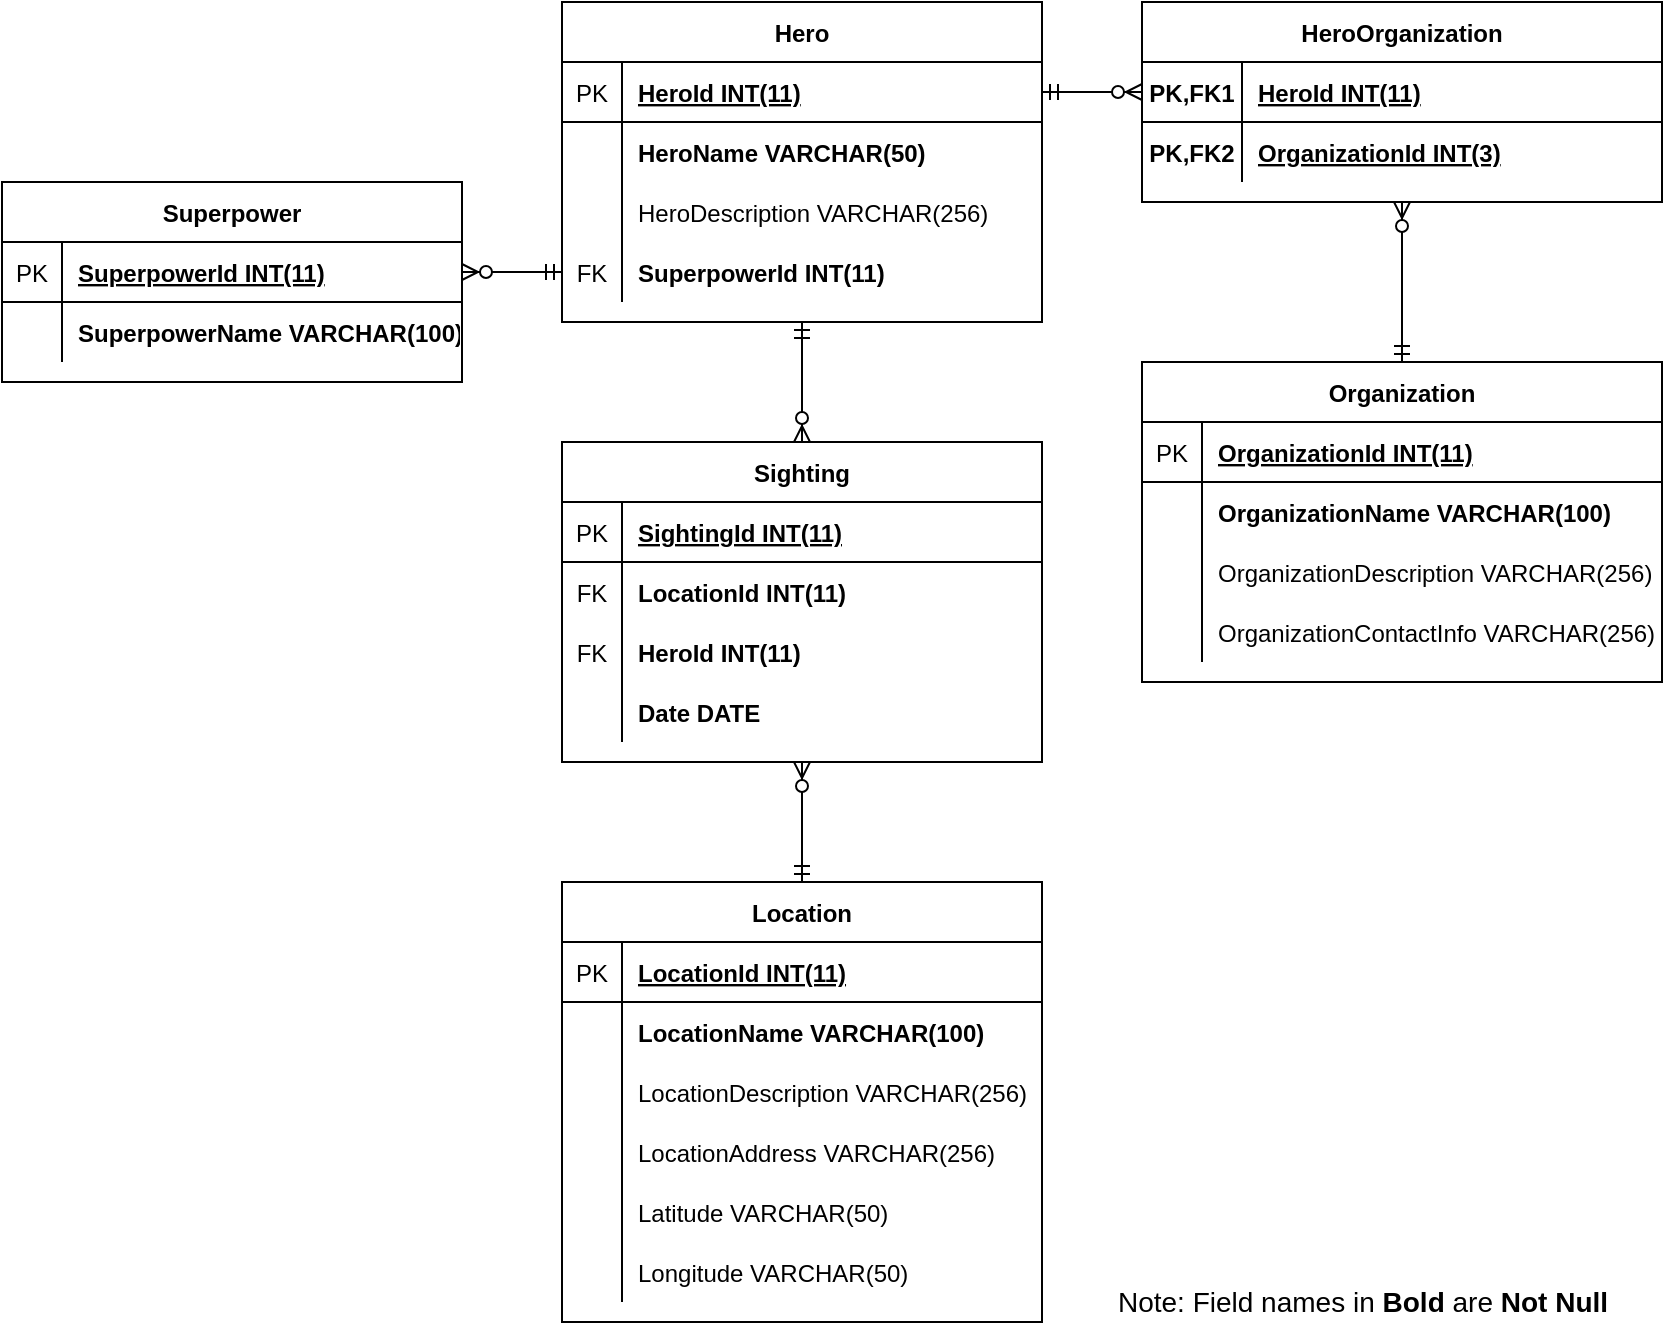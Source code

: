 <mxfile version="14.7.7" type="device"><diagram id="R2lEEEUBdFMjLlhIrx00" name="Page-1"><mxGraphModel dx="895" dy="1113" grid="1" gridSize="10" guides="1" tooltips="1" connect="1" arrows="1" fold="1" page="1" pageScale="1" pageWidth="850" pageHeight="1100" math="0" shadow="0" extFonts="Permanent Marker^https://fonts.googleapis.com/css?family=Permanent+Marker"><root><mxCell id="0"/><mxCell id="1" parent="0"/><mxCell id="C-vyLk0tnHw3VtMMgP7b-23" value="Superpower" style="shape=table;startSize=30;container=1;collapsible=1;childLayout=tableLayout;fixedRows=1;rowLines=0;fontStyle=1;align=center;resizeLast=1;" parent="1" vertex="1"><mxGeometry x="10" y="130" width="230" height="100" as="geometry"/></mxCell><mxCell id="C-vyLk0tnHw3VtMMgP7b-24" value="" style="shape=partialRectangle;collapsible=0;dropTarget=0;pointerEvents=0;fillColor=none;points=[[0,0.5],[1,0.5]];portConstraint=eastwest;top=0;left=0;right=0;bottom=1;" parent="C-vyLk0tnHw3VtMMgP7b-23" vertex="1"><mxGeometry y="30" width="230" height="30" as="geometry"/></mxCell><mxCell id="C-vyLk0tnHw3VtMMgP7b-25" value="PK" style="shape=partialRectangle;overflow=hidden;connectable=0;fillColor=none;top=0;left=0;bottom=0;right=0;fontStyle=0;" parent="C-vyLk0tnHw3VtMMgP7b-24" vertex="1"><mxGeometry width="30" height="30" as="geometry"/></mxCell><mxCell id="C-vyLk0tnHw3VtMMgP7b-26" value="SuperpowerId INT(11)" style="shape=partialRectangle;overflow=hidden;connectable=0;fillColor=none;top=0;left=0;bottom=0;right=0;align=left;spacingLeft=6;fontStyle=5;" parent="C-vyLk0tnHw3VtMMgP7b-24" vertex="1"><mxGeometry x="30" width="200" height="30" as="geometry"/></mxCell><mxCell id="C-vyLk0tnHw3VtMMgP7b-27" value="" style="shape=partialRectangle;collapsible=0;dropTarget=0;pointerEvents=0;fillColor=none;points=[[0,0.5],[1,0.5]];portConstraint=eastwest;top=0;left=0;right=0;bottom=0;" parent="C-vyLk0tnHw3VtMMgP7b-23" vertex="1"><mxGeometry y="60" width="230" height="30" as="geometry"/></mxCell><mxCell id="C-vyLk0tnHw3VtMMgP7b-28" value="" style="shape=partialRectangle;overflow=hidden;connectable=0;fillColor=none;top=0;left=0;bottom=0;right=0;" parent="C-vyLk0tnHw3VtMMgP7b-27" vertex="1"><mxGeometry width="30" height="30" as="geometry"/></mxCell><mxCell id="C-vyLk0tnHw3VtMMgP7b-29" value="SuperpowerName VARCHAR(100)" style="shape=partialRectangle;overflow=hidden;connectable=0;fillColor=none;top=0;left=0;bottom=0;right=0;align=left;spacingLeft=6;fontStyle=1" parent="C-vyLk0tnHw3VtMMgP7b-27" vertex="1"><mxGeometry x="30" width="200" height="30" as="geometry"/></mxCell><mxCell id="I8OYsC1YC5K97LVi_wlR-21" value="Hero" style="shape=table;startSize=30;container=1;collapsible=1;childLayout=tableLayout;fixedRows=1;rowLines=0;fontStyle=1;align=center;resizeLast=1;" parent="1" vertex="1"><mxGeometry x="290" y="40" width="240" height="160" as="geometry"/></mxCell><mxCell id="I8OYsC1YC5K97LVi_wlR-22" value="" style="shape=partialRectangle;collapsible=0;dropTarget=0;pointerEvents=0;fillColor=none;points=[[0,0.5],[1,0.5]];portConstraint=eastwest;top=0;left=0;right=0;bottom=1;" parent="I8OYsC1YC5K97LVi_wlR-21" vertex="1"><mxGeometry y="30" width="240" height="30" as="geometry"/></mxCell><mxCell id="I8OYsC1YC5K97LVi_wlR-23" value="PK" style="shape=partialRectangle;overflow=hidden;connectable=0;fillColor=none;top=0;left=0;bottom=0;right=0;fontStyle=0;" parent="I8OYsC1YC5K97LVi_wlR-22" vertex="1"><mxGeometry width="30" height="30" as="geometry"/></mxCell><mxCell id="I8OYsC1YC5K97LVi_wlR-24" value="HeroId INT(11)" style="shape=partialRectangle;overflow=hidden;connectable=0;fillColor=none;top=0;left=0;bottom=0;right=0;align=left;spacingLeft=6;fontStyle=5;" parent="I8OYsC1YC5K97LVi_wlR-22" vertex="1"><mxGeometry x="30" width="210" height="30" as="geometry"/></mxCell><mxCell id="I8OYsC1YC5K97LVi_wlR-25" value="" style="shape=partialRectangle;collapsible=0;dropTarget=0;pointerEvents=0;fillColor=none;points=[[0,0.5],[1,0.5]];portConstraint=eastwest;top=0;left=0;right=0;bottom=0;" parent="I8OYsC1YC5K97LVi_wlR-21" vertex="1"><mxGeometry y="60" width="240" height="30" as="geometry"/></mxCell><mxCell id="I8OYsC1YC5K97LVi_wlR-26" value="" style="shape=partialRectangle;overflow=hidden;connectable=0;fillColor=none;top=0;left=0;bottom=0;right=0;" parent="I8OYsC1YC5K97LVi_wlR-25" vertex="1"><mxGeometry width="30" height="30" as="geometry"/></mxCell><mxCell id="I8OYsC1YC5K97LVi_wlR-27" value="HeroName VARCHAR(50)" style="shape=partialRectangle;overflow=hidden;connectable=0;fillColor=none;top=0;left=0;bottom=0;right=0;align=left;spacingLeft=6;fontStyle=1" parent="I8OYsC1YC5K97LVi_wlR-25" vertex="1"><mxGeometry x="30" width="210" height="30" as="geometry"/></mxCell><mxCell id="I8OYsC1YC5K97LVi_wlR-31" value="" style="shape=partialRectangle;collapsible=0;dropTarget=0;pointerEvents=0;fillColor=none;points=[[0,0.5],[1,0.5]];portConstraint=eastwest;top=0;left=0;right=0;bottom=0;" parent="I8OYsC1YC5K97LVi_wlR-21" vertex="1"><mxGeometry y="90" width="240" height="30" as="geometry"/></mxCell><mxCell id="I8OYsC1YC5K97LVi_wlR-32" value="" style="shape=partialRectangle;overflow=hidden;connectable=0;fillColor=none;top=0;left=0;bottom=0;right=0;" parent="I8OYsC1YC5K97LVi_wlR-31" vertex="1"><mxGeometry width="30" height="30" as="geometry"/></mxCell><mxCell id="I8OYsC1YC5K97LVi_wlR-33" value="HeroDescription VARCHAR(256)" style="shape=partialRectangle;overflow=hidden;connectable=0;fillColor=none;top=0;left=0;bottom=0;right=0;align=left;spacingLeft=6;fontStyle=0" parent="I8OYsC1YC5K97LVi_wlR-31" vertex="1"><mxGeometry x="30" width="210" height="30" as="geometry"/></mxCell><mxCell id="1cNHZha5eZ05nZs5P5rw-54" value="" style="shape=partialRectangle;collapsible=0;dropTarget=0;pointerEvents=0;fillColor=none;points=[[0,0.5],[1,0.5]];portConstraint=eastwest;top=0;left=0;right=0;bottom=0;" vertex="1" parent="I8OYsC1YC5K97LVi_wlR-21"><mxGeometry y="120" width="240" height="30" as="geometry"/></mxCell><mxCell id="1cNHZha5eZ05nZs5P5rw-55" value="FK" style="shape=partialRectangle;overflow=hidden;connectable=0;fillColor=none;top=0;left=0;bottom=0;right=0;" vertex="1" parent="1cNHZha5eZ05nZs5P5rw-54"><mxGeometry width="30" height="30" as="geometry"/></mxCell><mxCell id="1cNHZha5eZ05nZs5P5rw-56" value="SuperpowerId INT(11)" style="shape=partialRectangle;overflow=hidden;connectable=0;fillColor=none;top=0;left=0;bottom=0;right=0;align=left;spacingLeft=6;fontStyle=1" vertex="1" parent="1cNHZha5eZ05nZs5P5rw-54"><mxGeometry x="30" width="210" height="30" as="geometry"/></mxCell><mxCell id="I8OYsC1YC5K97LVi_wlR-56" value="Location" style="shape=table;startSize=30;container=1;collapsible=1;childLayout=tableLayout;fixedRows=1;rowLines=0;fontStyle=1;align=center;resizeLast=1;" parent="1" vertex="1"><mxGeometry x="290" y="480" width="240" height="220" as="geometry"/></mxCell><mxCell id="I8OYsC1YC5K97LVi_wlR-57" value="" style="shape=partialRectangle;collapsible=0;dropTarget=0;pointerEvents=0;fillColor=none;points=[[0,0.5],[1,0.5]];portConstraint=eastwest;top=0;left=0;right=0;bottom=1;" parent="I8OYsC1YC5K97LVi_wlR-56" vertex="1"><mxGeometry y="30" width="240" height="30" as="geometry"/></mxCell><mxCell id="I8OYsC1YC5K97LVi_wlR-58" value="PK" style="shape=partialRectangle;overflow=hidden;connectable=0;fillColor=none;top=0;left=0;bottom=0;right=0;fontStyle=0;" parent="I8OYsC1YC5K97LVi_wlR-57" vertex="1"><mxGeometry width="30" height="30" as="geometry"/></mxCell><mxCell id="I8OYsC1YC5K97LVi_wlR-59" value="LocationId INT(11)" style="shape=partialRectangle;overflow=hidden;connectable=0;fillColor=none;top=0;left=0;bottom=0;right=0;align=left;spacingLeft=6;fontStyle=5;" parent="I8OYsC1YC5K97LVi_wlR-57" vertex="1"><mxGeometry x="30" width="210" height="30" as="geometry"/></mxCell><mxCell id="I8OYsC1YC5K97LVi_wlR-60" value="" style="shape=partialRectangle;collapsible=0;dropTarget=0;pointerEvents=0;fillColor=none;points=[[0,0.5],[1,0.5]];portConstraint=eastwest;top=0;left=0;right=0;bottom=0;" parent="I8OYsC1YC5K97LVi_wlR-56" vertex="1"><mxGeometry y="60" width="240" height="30" as="geometry"/></mxCell><mxCell id="I8OYsC1YC5K97LVi_wlR-61" value="" style="shape=partialRectangle;overflow=hidden;connectable=0;fillColor=none;top=0;left=0;bottom=0;right=0;" parent="I8OYsC1YC5K97LVi_wlR-60" vertex="1"><mxGeometry width="30" height="30" as="geometry"/></mxCell><mxCell id="I8OYsC1YC5K97LVi_wlR-62" value="LocationName VARCHAR(100)" style="shape=partialRectangle;overflow=hidden;connectable=0;fillColor=none;top=0;left=0;bottom=0;right=0;align=left;spacingLeft=6;fontStyle=1" parent="I8OYsC1YC5K97LVi_wlR-60" vertex="1"><mxGeometry x="30" width="210" height="30" as="geometry"/></mxCell><mxCell id="I8OYsC1YC5K97LVi_wlR-69" value="" style="shape=partialRectangle;collapsible=0;dropTarget=0;pointerEvents=0;fillColor=none;points=[[0,0.5],[1,0.5]];portConstraint=eastwest;top=0;left=0;right=0;bottom=0;" parent="I8OYsC1YC5K97LVi_wlR-56" vertex="1"><mxGeometry y="90" width="240" height="30" as="geometry"/></mxCell><mxCell id="I8OYsC1YC5K97LVi_wlR-70" value="" style="shape=partialRectangle;overflow=hidden;connectable=0;fillColor=none;top=0;left=0;bottom=0;right=0;" parent="I8OYsC1YC5K97LVi_wlR-69" vertex="1"><mxGeometry width="30" height="30" as="geometry"/></mxCell><mxCell id="I8OYsC1YC5K97LVi_wlR-71" value="LocationDescription VARCHAR(256)" style="shape=partialRectangle;overflow=hidden;connectable=0;fillColor=none;top=0;left=0;bottom=0;right=0;align=left;spacingLeft=6;fontStyle=0" parent="I8OYsC1YC5K97LVi_wlR-69" vertex="1"><mxGeometry x="30" width="210" height="30" as="geometry"/></mxCell><mxCell id="I8OYsC1YC5K97LVi_wlR-72" value="" style="shape=partialRectangle;collapsible=0;dropTarget=0;pointerEvents=0;fillColor=none;points=[[0,0.5],[1,0.5]];portConstraint=eastwest;top=0;left=0;right=0;bottom=0;" parent="I8OYsC1YC5K97LVi_wlR-56" vertex="1"><mxGeometry y="120" width="240" height="30" as="geometry"/></mxCell><mxCell id="I8OYsC1YC5K97LVi_wlR-73" value="" style="shape=partialRectangle;overflow=hidden;connectable=0;fillColor=none;top=0;left=0;bottom=0;right=0;" parent="I8OYsC1YC5K97LVi_wlR-72" vertex="1"><mxGeometry width="30" height="30" as="geometry"/></mxCell><mxCell id="I8OYsC1YC5K97LVi_wlR-74" value="LocationAddress VARCHAR(256)" style="shape=partialRectangle;overflow=hidden;connectable=0;fillColor=none;top=0;left=0;bottom=0;right=0;align=left;spacingLeft=6;fontStyle=0" parent="I8OYsC1YC5K97LVi_wlR-72" vertex="1"><mxGeometry x="30" width="210" height="30" as="geometry"/></mxCell><mxCell id="I8OYsC1YC5K97LVi_wlR-75" value="" style="shape=partialRectangle;collapsible=0;dropTarget=0;pointerEvents=0;fillColor=none;points=[[0,0.5],[1,0.5]];portConstraint=eastwest;top=0;left=0;right=0;bottom=0;" parent="I8OYsC1YC5K97LVi_wlR-56" vertex="1"><mxGeometry y="150" width="240" height="30" as="geometry"/></mxCell><mxCell id="I8OYsC1YC5K97LVi_wlR-76" value="" style="shape=partialRectangle;overflow=hidden;connectable=0;fillColor=none;top=0;left=0;bottom=0;right=0;" parent="I8OYsC1YC5K97LVi_wlR-75" vertex="1"><mxGeometry width="30" height="30" as="geometry"/></mxCell><mxCell id="I8OYsC1YC5K97LVi_wlR-77" value="Latitude VARCHAR(50)" style="shape=partialRectangle;overflow=hidden;connectable=0;fillColor=none;top=0;left=0;bottom=0;right=0;align=left;spacingLeft=6;fontStyle=0" parent="I8OYsC1YC5K97LVi_wlR-75" vertex="1"><mxGeometry x="30" width="210" height="30" as="geometry"/></mxCell><mxCell id="1cNHZha5eZ05nZs5P5rw-26" value="" style="shape=partialRectangle;collapsible=0;dropTarget=0;pointerEvents=0;fillColor=none;points=[[0,0.5],[1,0.5]];portConstraint=eastwest;top=0;left=0;right=0;bottom=0;" vertex="1" parent="I8OYsC1YC5K97LVi_wlR-56"><mxGeometry y="180" width="240" height="30" as="geometry"/></mxCell><mxCell id="1cNHZha5eZ05nZs5P5rw-27" value="" style="shape=partialRectangle;overflow=hidden;connectable=0;fillColor=none;top=0;left=0;bottom=0;right=0;" vertex="1" parent="1cNHZha5eZ05nZs5P5rw-26"><mxGeometry width="30" height="30" as="geometry"/></mxCell><mxCell id="1cNHZha5eZ05nZs5P5rw-28" value="Longitude VARCHAR(50)" style="shape=partialRectangle;overflow=hidden;connectable=0;fillColor=none;top=0;left=0;bottom=0;right=0;align=left;spacingLeft=6;fontStyle=0" vertex="1" parent="1cNHZha5eZ05nZs5P5rw-26"><mxGeometry x="30" width="210" height="30" as="geometry"/></mxCell><mxCell id="b7MNtpGFCnddx5oRv7Xh-16" value="HeroOrganization" style="shape=table;startSize=30;container=1;collapsible=1;childLayout=tableLayout;fixedRows=1;rowLines=0;fontStyle=1;align=center;resizeLast=1;" parent="1" vertex="1"><mxGeometry x="580" y="40" width="260" height="100" as="geometry"/></mxCell><mxCell id="b7MNtpGFCnddx5oRv7Xh-17" value="" style="shape=partialRectangle;collapsible=0;dropTarget=0;pointerEvents=0;fillColor=none;points=[[0,0.5],[1,0.5]];portConstraint=eastwest;top=0;left=0;right=0;bottom=1;" parent="b7MNtpGFCnddx5oRv7Xh-16" vertex="1"><mxGeometry y="30" width="260" height="30" as="geometry"/></mxCell><mxCell id="b7MNtpGFCnddx5oRv7Xh-18" value="PK,FK1" style="shape=partialRectangle;overflow=hidden;connectable=0;fillColor=none;top=0;left=0;bottom=0;right=0;fontStyle=1;" parent="b7MNtpGFCnddx5oRv7Xh-17" vertex="1"><mxGeometry width="50" height="30" as="geometry"/></mxCell><mxCell id="b7MNtpGFCnddx5oRv7Xh-19" value="HeroId INT(11)" style="shape=partialRectangle;overflow=hidden;connectable=0;fillColor=none;top=0;left=0;bottom=0;right=0;align=left;spacingLeft=6;fontStyle=5;" parent="b7MNtpGFCnddx5oRv7Xh-17" vertex="1"><mxGeometry x="50" width="210" height="30" as="geometry"/></mxCell><mxCell id="b7MNtpGFCnddx5oRv7Xh-20" value="" style="shape=partialRectangle;collapsible=0;dropTarget=0;pointerEvents=0;fillColor=none;points=[[0,0.5],[1,0.5]];portConstraint=eastwest;top=0;left=0;right=0;bottom=0;" parent="b7MNtpGFCnddx5oRv7Xh-16" vertex="1"><mxGeometry y="60" width="260" height="30" as="geometry"/></mxCell><mxCell id="b7MNtpGFCnddx5oRv7Xh-21" value="PK,FK2" style="shape=partialRectangle;overflow=hidden;connectable=0;fillColor=none;top=0;left=0;bottom=0;right=0;fontStyle=1" parent="b7MNtpGFCnddx5oRv7Xh-20" vertex="1"><mxGeometry width="50" height="30" as="geometry"/></mxCell><mxCell id="b7MNtpGFCnddx5oRv7Xh-22" value="OrganizationId INT(3)" style="shape=partialRectangle;overflow=hidden;connectable=0;fillColor=none;top=0;left=0;bottom=0;right=0;align=left;spacingLeft=6;fontStyle=5" parent="b7MNtpGFCnddx5oRv7Xh-20" vertex="1"><mxGeometry x="50" width="210" height="30" as="geometry"/></mxCell><mxCell id="b7MNtpGFCnddx5oRv7Xh-23" value="" style="edgeStyle=entityRelationEdgeStyle;fontSize=12;html=1;endArrow=ERzeroToMany;startArrow=ERmandOne;exitX=1;exitY=0.5;exitDx=0;exitDy=0;entryX=0;entryY=0.5;entryDx=0;entryDy=0;" parent="1" source="I8OYsC1YC5K97LVi_wlR-22" target="b7MNtpGFCnddx5oRv7Xh-17" edge="1"><mxGeometry width="100" height="100" relative="1" as="geometry"><mxPoint x="600" y="90" as="sourcePoint"/><mxPoint x="680" y="90" as="targetPoint"/></mxGeometry></mxCell><mxCell id="b7MNtpGFCnddx5oRv7Xh-37" value="Organization" style="shape=table;startSize=30;container=1;collapsible=1;childLayout=tableLayout;fixedRows=1;rowLines=0;fontStyle=1;align=center;resizeLast=1;" parent="1" vertex="1"><mxGeometry x="580" y="220" width="260" height="160" as="geometry"/></mxCell><mxCell id="b7MNtpGFCnddx5oRv7Xh-38" value="" style="shape=partialRectangle;collapsible=0;dropTarget=0;pointerEvents=0;fillColor=none;points=[[0,0.5],[1,0.5]];portConstraint=eastwest;top=0;left=0;right=0;bottom=1;" parent="b7MNtpGFCnddx5oRv7Xh-37" vertex="1"><mxGeometry y="30" width="260" height="30" as="geometry"/></mxCell><mxCell id="b7MNtpGFCnddx5oRv7Xh-39" value="PK" style="shape=partialRectangle;overflow=hidden;connectable=0;fillColor=none;top=0;left=0;bottom=0;right=0;fontStyle=0;" parent="b7MNtpGFCnddx5oRv7Xh-38" vertex="1"><mxGeometry width="30" height="30" as="geometry"/></mxCell><mxCell id="b7MNtpGFCnddx5oRv7Xh-40" value="OrganizationId INT(11)" style="shape=partialRectangle;overflow=hidden;connectable=0;fillColor=none;top=0;left=0;bottom=0;right=0;align=left;spacingLeft=6;fontStyle=5;" parent="b7MNtpGFCnddx5oRv7Xh-38" vertex="1"><mxGeometry x="30" width="230" height="30" as="geometry"/></mxCell><mxCell id="b7MNtpGFCnddx5oRv7Xh-41" value="" style="shape=partialRectangle;collapsible=0;dropTarget=0;pointerEvents=0;fillColor=none;points=[[0,0.5],[1,0.5]];portConstraint=eastwest;top=0;left=0;right=0;bottom=0;" parent="b7MNtpGFCnddx5oRv7Xh-37" vertex="1"><mxGeometry y="60" width="260" height="30" as="geometry"/></mxCell><mxCell id="b7MNtpGFCnddx5oRv7Xh-42" value="" style="shape=partialRectangle;overflow=hidden;connectable=0;fillColor=none;top=0;left=0;bottom=0;right=0;" parent="b7MNtpGFCnddx5oRv7Xh-41" vertex="1"><mxGeometry width="30" height="30" as="geometry"/></mxCell><mxCell id="b7MNtpGFCnddx5oRv7Xh-43" value="OrganizationName VARCHAR(100)" style="shape=partialRectangle;overflow=hidden;connectable=0;fillColor=none;top=0;left=0;bottom=0;right=0;align=left;spacingLeft=6;fontStyle=1" parent="b7MNtpGFCnddx5oRv7Xh-41" vertex="1"><mxGeometry x="30" width="230" height="30" as="geometry"/></mxCell><mxCell id="b7MNtpGFCnddx5oRv7Xh-44" value="" style="shape=partialRectangle;collapsible=0;dropTarget=0;pointerEvents=0;fillColor=none;points=[[0,0.5],[1,0.5]];portConstraint=eastwest;top=0;left=0;right=0;bottom=0;" parent="b7MNtpGFCnddx5oRv7Xh-37" vertex="1"><mxGeometry y="90" width="260" height="30" as="geometry"/></mxCell><mxCell id="b7MNtpGFCnddx5oRv7Xh-45" value="" style="shape=partialRectangle;overflow=hidden;connectable=0;fillColor=none;top=0;left=0;bottom=0;right=0;" parent="b7MNtpGFCnddx5oRv7Xh-44" vertex="1"><mxGeometry width="30" height="30" as="geometry"/></mxCell><mxCell id="b7MNtpGFCnddx5oRv7Xh-46" value="OrganizationDescription VARCHAR(256)" style="shape=partialRectangle;overflow=hidden;connectable=0;fillColor=none;top=0;left=0;bottom=0;right=0;align=left;spacingLeft=6;fontStyle=0" parent="b7MNtpGFCnddx5oRv7Xh-44" vertex="1"><mxGeometry x="30" width="230" height="30" as="geometry"/></mxCell><mxCell id="b7MNtpGFCnddx5oRv7Xh-47" value="" style="shape=partialRectangle;collapsible=0;dropTarget=0;pointerEvents=0;fillColor=none;points=[[0,0.5],[1,0.5]];portConstraint=eastwest;top=0;left=0;right=0;bottom=0;" parent="b7MNtpGFCnddx5oRv7Xh-37" vertex="1"><mxGeometry y="120" width="260" height="30" as="geometry"/></mxCell><mxCell id="b7MNtpGFCnddx5oRv7Xh-48" value="" style="shape=partialRectangle;overflow=hidden;connectable=0;fillColor=none;top=0;left=0;bottom=0;right=0;" parent="b7MNtpGFCnddx5oRv7Xh-47" vertex="1"><mxGeometry width="30" height="30" as="geometry"/></mxCell><mxCell id="b7MNtpGFCnddx5oRv7Xh-49" value="OrganizationContactInfo VARCHAR(256)" style="shape=partialRectangle;overflow=hidden;connectable=0;fillColor=none;top=0;left=0;bottom=0;right=0;align=left;spacingLeft=6;fontStyle=0" parent="b7MNtpGFCnddx5oRv7Xh-47" vertex="1"><mxGeometry x="30" width="230" height="30" as="geometry"/></mxCell><mxCell id="b7MNtpGFCnddx5oRv7Xh-55" value="" style="endArrow=none;html=1;endArrow=ERzeroToMany;startArrow=ERmandOne;entryX=0.5;entryY=1;entryDx=0;entryDy=0;exitX=0.5;exitY=0;exitDx=0;exitDy=0;" parent="1" source="b7MNtpGFCnddx5oRv7Xh-37" target="b7MNtpGFCnddx5oRv7Xh-16" edge="1"><mxGeometry width="50" height="50" relative="1" as="geometry"><mxPoint x="830" y="180" as="sourcePoint"/><mxPoint x="829.5" y="360" as="targetPoint"/><Array as="points"/></mxGeometry></mxCell><mxCell id="b7MNtpGFCnddx5oRv7Xh-63" value="" style="endArrow=none;html=1;endArrow=ERzeroToMany;startArrow=ERmandOne;exitX=0.5;exitY=1;exitDx=0;exitDy=0;" parent="1" target="1cNHZha5eZ05nZs5P5rw-58" edge="1" source="I8OYsC1YC5K97LVi_wlR-21"><mxGeometry width="50" height="50" relative="1" as="geometry"><mxPoint x="250" y="200" as="sourcePoint"/><mxPoint x="520" y="250" as="targetPoint"/><Array as="points"/></mxGeometry></mxCell><mxCell id="b7MNtpGFCnddx5oRv7Xh-64" value="" style="endArrow=none;html=1;endArrow=ERzeroToMany;startArrow=ERmandOne;exitX=0.5;exitY=0;exitDx=0;exitDy=0;entryX=0.5;entryY=1;entryDx=0;entryDy=0;" parent="1" source="I8OYsC1YC5K97LVi_wlR-56" edge="1" target="1cNHZha5eZ05nZs5P5rw-58"><mxGeometry width="50" height="50" relative="1" as="geometry"><mxPoint x="480" y="460" as="sourcePoint"/><mxPoint x="410" y="430" as="targetPoint"/><Array as="points"/></mxGeometry></mxCell><mxCell id="b7MNtpGFCnddx5oRv7Xh-69" value="" style="endArrow=none;html=1;endArrow=ERzeroToMany;startArrow=ERmandOne;exitX=0;exitY=0.5;exitDx=0;exitDy=0;entryX=1;entryY=0.5;entryDx=0;entryDy=0;" parent="1" source="1cNHZha5eZ05nZs5P5rw-54" target="C-vyLk0tnHw3VtMMgP7b-24" edge="1"><mxGeometry width="50" height="50" relative="1" as="geometry"><mxPoint x="280" y="89.5" as="sourcePoint"/><mxPoint x="260" y="90" as="targetPoint"/><Array as="points"/></mxGeometry></mxCell><mxCell id="b7MNtpGFCnddx5oRv7Xh-70" value="&lt;font style=&quot;font-size: 14px&quot;&gt;Note: Field names in &lt;b&gt;Bold&lt;/b&gt; are &lt;b&gt;Not Null&lt;/b&gt;&lt;/font&gt;" style="text;html=1;align=center;verticalAlign=middle;resizable=0;points=[];autosize=1;strokeColor=none;" parent="1" vertex="1"><mxGeometry x="560" y="680" width="260" height="20" as="geometry"/></mxCell><mxCell id="1cNHZha5eZ05nZs5P5rw-58" value="Sighting" style="shape=table;startSize=30;container=1;collapsible=1;childLayout=tableLayout;fixedRows=1;rowLines=0;fontStyle=1;align=center;resizeLast=1;" vertex="1" parent="1"><mxGeometry x="290" y="260" width="240" height="160" as="geometry"/></mxCell><mxCell id="1cNHZha5eZ05nZs5P5rw-59" value="" style="shape=partialRectangle;collapsible=0;dropTarget=0;pointerEvents=0;fillColor=none;points=[[0,0.5],[1,0.5]];portConstraint=eastwest;top=0;left=0;right=0;bottom=1;" vertex="1" parent="1cNHZha5eZ05nZs5P5rw-58"><mxGeometry y="30" width="240" height="30" as="geometry"/></mxCell><mxCell id="1cNHZha5eZ05nZs5P5rw-60" value="PK" style="shape=partialRectangle;overflow=hidden;connectable=0;fillColor=none;top=0;left=0;bottom=0;right=0;fontStyle=0;" vertex="1" parent="1cNHZha5eZ05nZs5P5rw-59"><mxGeometry width="30" height="30" as="geometry"/></mxCell><mxCell id="1cNHZha5eZ05nZs5P5rw-61" value="SightingId INT(11)" style="shape=partialRectangle;overflow=hidden;connectable=0;fillColor=none;top=0;left=0;bottom=0;right=0;align=left;spacingLeft=6;fontStyle=5;" vertex="1" parent="1cNHZha5eZ05nZs5P5rw-59"><mxGeometry x="30" width="210" height="30" as="geometry"/></mxCell><mxCell id="1cNHZha5eZ05nZs5P5rw-62" value="" style="shape=partialRectangle;collapsible=0;dropTarget=0;pointerEvents=0;fillColor=none;points=[[0,0.5],[1,0.5]];portConstraint=eastwest;top=0;left=0;right=0;bottom=0;" vertex="1" parent="1cNHZha5eZ05nZs5P5rw-58"><mxGeometry y="60" width="240" height="30" as="geometry"/></mxCell><mxCell id="1cNHZha5eZ05nZs5P5rw-63" value="FK" style="shape=partialRectangle;overflow=hidden;connectable=0;fillColor=none;top=0;left=0;bottom=0;right=0;" vertex="1" parent="1cNHZha5eZ05nZs5P5rw-62"><mxGeometry width="30" height="30" as="geometry"/></mxCell><mxCell id="1cNHZha5eZ05nZs5P5rw-64" value="LocationId INT(11)" style="shape=partialRectangle;overflow=hidden;connectable=0;fillColor=none;top=0;left=0;bottom=0;right=0;align=left;spacingLeft=6;fontStyle=1" vertex="1" parent="1cNHZha5eZ05nZs5P5rw-62"><mxGeometry x="30" width="210" height="30" as="geometry"/></mxCell><mxCell id="1cNHZha5eZ05nZs5P5rw-65" value="" style="shape=partialRectangle;collapsible=0;dropTarget=0;pointerEvents=0;fillColor=none;points=[[0,0.5],[1,0.5]];portConstraint=eastwest;top=0;left=0;right=0;bottom=0;" vertex="1" parent="1cNHZha5eZ05nZs5P5rw-58"><mxGeometry y="90" width="240" height="30" as="geometry"/></mxCell><mxCell id="1cNHZha5eZ05nZs5P5rw-66" value="FK" style="shape=partialRectangle;overflow=hidden;connectable=0;fillColor=none;top=0;left=0;bottom=0;right=0;" vertex="1" parent="1cNHZha5eZ05nZs5P5rw-65"><mxGeometry width="30" height="30" as="geometry"/></mxCell><mxCell id="1cNHZha5eZ05nZs5P5rw-67" value="HeroId INT(11)" style="shape=partialRectangle;overflow=hidden;connectable=0;fillColor=none;top=0;left=0;bottom=0;right=0;align=left;spacingLeft=6;fontStyle=1" vertex="1" parent="1cNHZha5eZ05nZs5P5rw-65"><mxGeometry x="30" width="210" height="30" as="geometry"/></mxCell><mxCell id="1cNHZha5eZ05nZs5P5rw-73" value="" style="shape=partialRectangle;collapsible=0;dropTarget=0;pointerEvents=0;fillColor=none;points=[[0,0.5],[1,0.5]];portConstraint=eastwest;top=0;left=0;right=0;bottom=0;" vertex="1" parent="1cNHZha5eZ05nZs5P5rw-58"><mxGeometry y="120" width="240" height="30" as="geometry"/></mxCell><mxCell id="1cNHZha5eZ05nZs5P5rw-74" value="" style="shape=partialRectangle;overflow=hidden;connectable=0;fillColor=none;top=0;left=0;bottom=0;right=0;" vertex="1" parent="1cNHZha5eZ05nZs5P5rw-73"><mxGeometry width="30" height="30" as="geometry"/></mxCell><mxCell id="1cNHZha5eZ05nZs5P5rw-75" value="Date DATE" style="shape=partialRectangle;overflow=hidden;connectable=0;fillColor=none;top=0;left=0;bottom=0;right=0;align=left;spacingLeft=6;fontStyle=1" vertex="1" parent="1cNHZha5eZ05nZs5P5rw-73"><mxGeometry x="30" width="210" height="30" as="geometry"/></mxCell></root></mxGraphModel></diagram></mxfile>